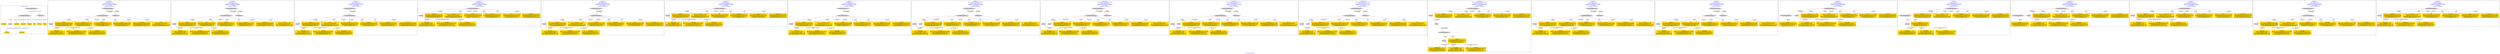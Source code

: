 digraph n0 {
fontcolor="blue"
remincross="true"
label="s12-s-19-artworks.json"
subgraph cluster_0 {
label="1-correct model"
n2[style="filled",color="white",fillcolor="lightgray",label="CulturalHeritageObject1"];
n3[shape="plaintext",style="filled",fillcolor="gold",label="date_made"];
n4[style="filled",color="white",fillcolor="lightgray",label="Person1"];
n5[shape="plaintext",style="filled",fillcolor="gold",label="description"];
n6[shape="plaintext",style="filled",fillcolor="gold",label="dimensions"];
n7[shape="plaintext",style="filled",fillcolor="gold",label="technique"];
n8[shape="plaintext",style="filled",fillcolor="gold",label="title"];
n9[shape="plaintext",style="filled",fillcolor="gold",label="access_id"];
n10[shape="plaintext",style="filled",fillcolor="gold",label="nationality"];
n11[shape="plaintext",style="filled",fillcolor="gold",label="artist_name"];
n12[style="filled",color="white",fillcolor="lightgray",label="EuropeanaAggregation1"];
n13[style="filled",color="white",fillcolor="lightgray",label="WebResource1"];
n14[shape="plaintext",style="filled",fillcolor="gold",label="img_url"];
}
subgraph cluster_1 {
label="candidate 0\nlink coherence:1.0\nnode coherence:1.0\nconfidence:0.4681021472236342\nmapping score:0.6004784935189892\ncost:11.99954\n-precision:0.75-recall:0.75"
n16[style="filled",color="white",fillcolor="lightgray",label="CulturalHeritageObject1"];
n17[style="filled",color="white",fillcolor="lightgray",label="Person1"];
n18[style="filled",color="white",fillcolor="lightgray",label="EuropeanaAggregation1"];
n19[style="filled",color="white",fillcolor="lightgray",label="WebResource1"];
n20[shape="plaintext",style="filled",fillcolor="gold",label="technique\n[CulturalHeritageObject,medium,0.683]\n[CulturalHeritageObject,description,0.149]\n[Person,biographicalInformation,0.097]\n[CulturalHeritageObject,title,0.071]"];
n21[shape="plaintext",style="filled",fillcolor="gold",label="access_id\n[CulturalHeritageObject,extent,0.614]\n[CulturalHeritageObject,description,0.172]\n[CulturalHeritageObject,title,0.11]\n[WebResource,classLink,0.103]"];
n22[shape="plaintext",style="filled",fillcolor="gold",label="date_made\n[Person,dateOfDeath,0.386]\n[Person,dateOfBirth,0.366]\n[CulturalHeritageObject,created,0.129]\n[Person,biographicalInformation,0.118]"];
n23[shape="plaintext",style="filled",fillcolor="gold",label="dimensions\n[CulturalHeritageObject,extent,0.63]\n[CulturalHeritageObject,description,0.152]\n[CulturalHeritageObject,title,0.112]\n[Person,dateOfDeath,0.106]"];
n24[shape="plaintext",style="filled",fillcolor="gold",label="img_url\n[WebResource,classLink,0.698]\n[Document,classLink,0.167]\n[CulturalHeritageObject,provenance,0.074]\n[Person,biographicalInformation,0.06]"];
n25[shape="plaintext",style="filled",fillcolor="gold",label="title\n[CulturalHeritageObject,description,0.326]\n[Person,biographicalInformation,0.302]\n[CulturalHeritageObject,title,0.279]\n[Document,classLink,0.092]"];
n26[shape="plaintext",style="filled",fillcolor="gold",label="nationality\n[Person,countryAssociatedWithThePerson,0.861]\n[Person,biographicalInformation,0.079]\n[CulturalHeritageObject,title,0.032]\n[CulturalHeritageObject,description,0.028]"];
n27[shape="plaintext",style="filled",fillcolor="gold",label="artist_name\n[Person,nameOfThePerson,0.458]\n[Person,biographicalInformation,0.391]\n[CulturalHeritageObject,description,0.078]\n[CulturalHeritageObject,title,0.072]"];
n28[shape="plaintext",style="filled",fillcolor="gold",label="description\n[Person,biographicalInformation,0.454]\n[CulturalHeritageObject,description,0.368]\n[CulturalHeritageObject,title,0.135]\n[CulturalHeritageObject,provenance,0.044]"];
}
subgraph cluster_2 {
label="candidate 1\nlink coherence:1.0\nnode coherence:1.0\nconfidence:0.4664912789536317\nmapping score:0.5999415374289884\ncost:11.99954\n-precision:0.67-recall:0.67"
n30[style="filled",color="white",fillcolor="lightgray",label="CulturalHeritageObject1"];
n31[style="filled",color="white",fillcolor="lightgray",label="Person1"];
n32[style="filled",color="white",fillcolor="lightgray",label="EuropeanaAggregation1"];
n33[style="filled",color="white",fillcolor="lightgray",label="WebResource1"];
n34[shape="plaintext",style="filled",fillcolor="gold",label="technique\n[CulturalHeritageObject,medium,0.683]\n[CulturalHeritageObject,description,0.149]\n[Person,biographicalInformation,0.097]\n[CulturalHeritageObject,title,0.071]"];
n35[shape="plaintext",style="filled",fillcolor="gold",label="title\n[CulturalHeritageObject,description,0.326]\n[Person,biographicalInformation,0.302]\n[CulturalHeritageObject,title,0.279]\n[Document,classLink,0.092]"];
n36[shape="plaintext",style="filled",fillcolor="gold",label="date_made\n[Person,dateOfDeath,0.386]\n[Person,dateOfBirth,0.366]\n[CulturalHeritageObject,created,0.129]\n[Person,biographicalInformation,0.118]"];
n37[shape="plaintext",style="filled",fillcolor="gold",label="dimensions\n[CulturalHeritageObject,extent,0.63]\n[CulturalHeritageObject,description,0.152]\n[CulturalHeritageObject,title,0.112]\n[Person,dateOfDeath,0.106]"];
n38[shape="plaintext",style="filled",fillcolor="gold",label="img_url\n[WebResource,classLink,0.698]\n[Document,classLink,0.167]\n[CulturalHeritageObject,provenance,0.074]\n[Person,biographicalInformation,0.06]"];
n39[shape="plaintext",style="filled",fillcolor="gold",label="access_id\n[CulturalHeritageObject,extent,0.614]\n[CulturalHeritageObject,description,0.172]\n[CulturalHeritageObject,title,0.11]\n[WebResource,classLink,0.103]"];
n40[shape="plaintext",style="filled",fillcolor="gold",label="nationality\n[Person,countryAssociatedWithThePerson,0.861]\n[Person,biographicalInformation,0.079]\n[CulturalHeritageObject,title,0.032]\n[CulturalHeritageObject,description,0.028]"];
n41[shape="plaintext",style="filled",fillcolor="gold",label="artist_name\n[Person,nameOfThePerson,0.458]\n[Person,biographicalInformation,0.391]\n[CulturalHeritageObject,description,0.078]\n[CulturalHeritageObject,title,0.072]"];
n42[shape="plaintext",style="filled",fillcolor="gold",label="description\n[Person,biographicalInformation,0.454]\n[CulturalHeritageObject,description,0.368]\n[CulturalHeritageObject,title,0.135]\n[CulturalHeritageObject,provenance,0.044]"];
}
subgraph cluster_3 {
label="candidate 10\nlink coherence:1.0\nnode coherence:1.0\nconfidence:0.397108405775289\nmapping score:0.5953324315547259\ncost:10.99968\n-precision:0.55-recall:0.5"
n44[style="filled",color="white",fillcolor="lightgray",label="CulturalHeritageObject1"];
n45[style="filled",color="white",fillcolor="lightgray",label="Person1"];
n46[style="filled",color="white",fillcolor="lightgray",label="EuropeanaAggregation1"];
n47[shape="plaintext",style="filled",fillcolor="gold",label="technique\n[CulturalHeritageObject,medium,0.683]\n[CulturalHeritageObject,description,0.149]\n[Person,biographicalInformation,0.097]\n[CulturalHeritageObject,title,0.071]"];
n48[shape="plaintext",style="filled",fillcolor="gold",label="img_url\n[WebResource,classLink,0.698]\n[Document,classLink,0.167]\n[CulturalHeritageObject,provenance,0.074]\n[Person,biographicalInformation,0.06]"];
n49[shape="plaintext",style="filled",fillcolor="gold",label="title\n[CulturalHeritageObject,description,0.326]\n[Person,biographicalInformation,0.302]\n[CulturalHeritageObject,title,0.279]\n[Document,classLink,0.092]"];
n50[shape="plaintext",style="filled",fillcolor="gold",label="date_made\n[Person,dateOfDeath,0.386]\n[Person,dateOfBirth,0.366]\n[CulturalHeritageObject,created,0.129]\n[Person,biographicalInformation,0.118]"];
n51[shape="plaintext",style="filled",fillcolor="gold",label="dimensions\n[CulturalHeritageObject,extent,0.63]\n[CulturalHeritageObject,description,0.152]\n[CulturalHeritageObject,title,0.112]\n[Person,dateOfDeath,0.106]"];
n52[shape="plaintext",style="filled",fillcolor="gold",label="access_id\n[CulturalHeritageObject,extent,0.614]\n[CulturalHeritageObject,description,0.172]\n[CulturalHeritageObject,title,0.11]\n[WebResource,classLink,0.103]"];
n53[shape="plaintext",style="filled",fillcolor="gold",label="nationality\n[Person,countryAssociatedWithThePerson,0.861]\n[Person,biographicalInformation,0.079]\n[CulturalHeritageObject,title,0.032]\n[CulturalHeritageObject,description,0.028]"];
n54[shape="plaintext",style="filled",fillcolor="gold",label="artist_name\n[Person,nameOfThePerson,0.458]\n[Person,biographicalInformation,0.391]\n[CulturalHeritageObject,description,0.078]\n[CulturalHeritageObject,title,0.072]"];
n55[shape="plaintext",style="filled",fillcolor="gold",label="description\n[Person,biographicalInformation,0.454]\n[CulturalHeritageObject,description,0.368]\n[CulturalHeritageObject,title,0.135]\n[CulturalHeritageObject,provenance,0.044]"];
}
subgraph cluster_4 {
label="candidate 11\nlink coherence:1.0\nnode coherence:1.0\nconfidence:0.3965043259947629\nmapping score:0.5951310716278839\ncost:9.99982\n-precision:0.6-recall:0.5"
n57[style="filled",color="white",fillcolor="lightgray",label="CulturalHeritageObject1"];
n58[style="filled",color="white",fillcolor="lightgray",label="Person1"];
n59[shape="plaintext",style="filled",fillcolor="gold",label="technique\n[CulturalHeritageObject,medium,0.683]\n[CulturalHeritageObject,description,0.149]\n[Person,biographicalInformation,0.097]\n[CulturalHeritageObject,title,0.071]"];
n60[shape="plaintext",style="filled",fillcolor="gold",label="img_url\n[WebResource,classLink,0.698]\n[Document,classLink,0.167]\n[CulturalHeritageObject,provenance,0.074]\n[Person,biographicalInformation,0.06]"];
n61[shape="plaintext",style="filled",fillcolor="gold",label="date_made\n[Person,dateOfDeath,0.386]\n[Person,dateOfBirth,0.366]\n[CulturalHeritageObject,created,0.129]\n[Person,biographicalInformation,0.118]"];
n62[shape="plaintext",style="filled",fillcolor="gold",label="access_id\n[CulturalHeritageObject,extent,0.614]\n[CulturalHeritageObject,description,0.172]\n[CulturalHeritageObject,title,0.11]\n[WebResource,classLink,0.103]"];
n63[shape="plaintext",style="filled",fillcolor="gold",label="dimensions\n[CulturalHeritageObject,extent,0.63]\n[CulturalHeritageObject,description,0.152]\n[CulturalHeritageObject,title,0.112]\n[Person,dateOfDeath,0.106]"];
n64[shape="plaintext",style="filled",fillcolor="gold",label="title\n[CulturalHeritageObject,description,0.326]\n[Person,biographicalInformation,0.302]\n[CulturalHeritageObject,title,0.279]\n[Document,classLink,0.092]"];
n65[shape="plaintext",style="filled",fillcolor="gold",label="nationality\n[Person,countryAssociatedWithThePerson,0.861]\n[Person,biographicalInformation,0.079]\n[CulturalHeritageObject,title,0.032]\n[CulturalHeritageObject,description,0.028]"];
n66[shape="plaintext",style="filled",fillcolor="gold",label="artist_name\n[Person,nameOfThePerson,0.458]\n[Person,biographicalInformation,0.391]\n[CulturalHeritageObject,description,0.078]\n[CulturalHeritageObject,title,0.072]"];
n67[shape="plaintext",style="filled",fillcolor="gold",label="description\n[Person,biographicalInformation,0.454]\n[CulturalHeritageObject,description,0.368]\n[CulturalHeritageObject,title,0.135]\n[CulturalHeritageObject,provenance,0.044]"];
}
subgraph cluster_5 {
label="candidate 12\nlink coherence:1.0\nnode coherence:1.0\nconfidence:0.3965043259947629\nmapping score:0.5951310716278839\ncost:10.99968\n-precision:0.64-recall:0.58"
n69[style="filled",color="white",fillcolor="lightgray",label="CulturalHeritageObject1"];
n70[style="filled",color="white",fillcolor="lightgray",label="Person1"];
n71[style="filled",color="white",fillcolor="lightgray",label="EuropeanaAggregation1"];
n72[shape="plaintext",style="filled",fillcolor="gold",label="technique\n[CulturalHeritageObject,medium,0.683]\n[CulturalHeritageObject,description,0.149]\n[Person,biographicalInformation,0.097]\n[CulturalHeritageObject,title,0.071]"];
n73[shape="plaintext",style="filled",fillcolor="gold",label="img_url\n[WebResource,classLink,0.698]\n[Document,classLink,0.167]\n[CulturalHeritageObject,provenance,0.074]\n[Person,biographicalInformation,0.06]"];
n74[shape="plaintext",style="filled",fillcolor="gold",label="date_made\n[Person,dateOfDeath,0.386]\n[Person,dateOfBirth,0.366]\n[CulturalHeritageObject,created,0.129]\n[Person,biographicalInformation,0.118]"];
n75[shape="plaintext",style="filled",fillcolor="gold",label="access_id\n[CulturalHeritageObject,extent,0.614]\n[CulturalHeritageObject,description,0.172]\n[CulturalHeritageObject,title,0.11]\n[WebResource,classLink,0.103]"];
n76[shape="plaintext",style="filled",fillcolor="gold",label="dimensions\n[CulturalHeritageObject,extent,0.63]\n[CulturalHeritageObject,description,0.152]\n[CulturalHeritageObject,title,0.112]\n[Person,dateOfDeath,0.106]"];
n77[shape="plaintext",style="filled",fillcolor="gold",label="title\n[CulturalHeritageObject,description,0.326]\n[Person,biographicalInformation,0.302]\n[CulturalHeritageObject,title,0.279]\n[Document,classLink,0.092]"];
n78[shape="plaintext",style="filled",fillcolor="gold",label="nationality\n[Person,countryAssociatedWithThePerson,0.861]\n[Person,biographicalInformation,0.079]\n[CulturalHeritageObject,title,0.032]\n[CulturalHeritageObject,description,0.028]"];
n79[shape="plaintext",style="filled",fillcolor="gold",label="artist_name\n[Person,nameOfThePerson,0.458]\n[Person,biographicalInformation,0.391]\n[CulturalHeritageObject,description,0.078]\n[CulturalHeritageObject,title,0.072]"];
n80[shape="plaintext",style="filled",fillcolor="gold",label="description\n[Person,biographicalInformation,0.454]\n[CulturalHeritageObject,description,0.368]\n[CulturalHeritageObject,title,0.135]\n[CulturalHeritageObject,provenance,0.044]"];
}
subgraph cluster_6 {
label="candidate 13\nlink coherence:1.0\nnode coherence:1.0\nconfidence:0.39489345772476037\nmapping score:0.5945941155378831\ncost:9.99982\n-precision:0.5-recall:0.42"
n82[style="filled",color="white",fillcolor="lightgray",label="CulturalHeritageObject1"];
n83[style="filled",color="white",fillcolor="lightgray",label="Person1"];
n84[shape="plaintext",style="filled",fillcolor="gold",label="technique\n[CulturalHeritageObject,medium,0.683]\n[CulturalHeritageObject,description,0.149]\n[Person,biographicalInformation,0.097]\n[CulturalHeritageObject,title,0.071]"];
n85[shape="plaintext",style="filled",fillcolor="gold",label="img_url\n[WebResource,classLink,0.698]\n[Document,classLink,0.167]\n[CulturalHeritageObject,provenance,0.074]\n[Person,biographicalInformation,0.06]"];
n86[shape="plaintext",style="filled",fillcolor="gold",label="title\n[CulturalHeritageObject,description,0.326]\n[Person,biographicalInformation,0.302]\n[CulturalHeritageObject,title,0.279]\n[Document,classLink,0.092]"];
n87[shape="plaintext",style="filled",fillcolor="gold",label="date_made\n[Person,dateOfDeath,0.386]\n[Person,dateOfBirth,0.366]\n[CulturalHeritageObject,created,0.129]\n[Person,biographicalInformation,0.118]"];
n88[shape="plaintext",style="filled",fillcolor="gold",label="dimensions\n[CulturalHeritageObject,extent,0.63]\n[CulturalHeritageObject,description,0.152]\n[CulturalHeritageObject,title,0.112]\n[Person,dateOfDeath,0.106]"];
n89[shape="plaintext",style="filled",fillcolor="gold",label="access_id\n[CulturalHeritageObject,extent,0.614]\n[CulturalHeritageObject,description,0.172]\n[CulturalHeritageObject,title,0.11]\n[WebResource,classLink,0.103]"];
n90[shape="plaintext",style="filled",fillcolor="gold",label="nationality\n[Person,countryAssociatedWithThePerson,0.861]\n[Person,biographicalInformation,0.079]\n[CulturalHeritageObject,title,0.032]\n[CulturalHeritageObject,description,0.028]"];
n91[shape="plaintext",style="filled",fillcolor="gold",label="artist_name\n[Person,nameOfThePerson,0.458]\n[Person,biographicalInformation,0.391]\n[CulturalHeritageObject,description,0.078]\n[CulturalHeritageObject,title,0.072]"];
n92[shape="plaintext",style="filled",fillcolor="gold",label="description\n[Person,biographicalInformation,0.454]\n[CulturalHeritageObject,description,0.368]\n[CulturalHeritageObject,title,0.135]\n[CulturalHeritageObject,provenance,0.044]"];
}
subgraph cluster_7 {
label="candidate 14\nlink coherence:1.0\nnode coherence:1.0\nconfidence:0.39489345772476037\nmapping score:0.5945941155378831\ncost:10.99968\n-precision:0.55-recall:0.5"
n94[style="filled",color="white",fillcolor="lightgray",label="CulturalHeritageObject1"];
n95[style="filled",color="white",fillcolor="lightgray",label="Person1"];
n96[style="filled",color="white",fillcolor="lightgray",label="EuropeanaAggregation1"];
n97[shape="plaintext",style="filled",fillcolor="gold",label="technique\n[CulturalHeritageObject,medium,0.683]\n[CulturalHeritageObject,description,0.149]\n[Person,biographicalInformation,0.097]\n[CulturalHeritageObject,title,0.071]"];
n98[shape="plaintext",style="filled",fillcolor="gold",label="img_url\n[WebResource,classLink,0.698]\n[Document,classLink,0.167]\n[CulturalHeritageObject,provenance,0.074]\n[Person,biographicalInformation,0.06]"];
n99[shape="plaintext",style="filled",fillcolor="gold",label="title\n[CulturalHeritageObject,description,0.326]\n[Person,biographicalInformation,0.302]\n[CulturalHeritageObject,title,0.279]\n[Document,classLink,0.092]"];
n100[shape="plaintext",style="filled",fillcolor="gold",label="date_made\n[Person,dateOfDeath,0.386]\n[Person,dateOfBirth,0.366]\n[CulturalHeritageObject,created,0.129]\n[Person,biographicalInformation,0.118]"];
n101[shape="plaintext",style="filled",fillcolor="gold",label="dimensions\n[CulturalHeritageObject,extent,0.63]\n[CulturalHeritageObject,description,0.152]\n[CulturalHeritageObject,title,0.112]\n[Person,dateOfDeath,0.106]"];
n102[shape="plaintext",style="filled",fillcolor="gold",label="access_id\n[CulturalHeritageObject,extent,0.614]\n[CulturalHeritageObject,description,0.172]\n[CulturalHeritageObject,title,0.11]\n[WebResource,classLink,0.103]"];
n103[shape="plaintext",style="filled",fillcolor="gold",label="nationality\n[Person,countryAssociatedWithThePerson,0.861]\n[Person,biographicalInformation,0.079]\n[CulturalHeritageObject,title,0.032]\n[CulturalHeritageObject,description,0.028]"];
n104[shape="plaintext",style="filled",fillcolor="gold",label="artist_name\n[Person,nameOfThePerson,0.458]\n[Person,biographicalInformation,0.391]\n[CulturalHeritageObject,description,0.078]\n[CulturalHeritageObject,title,0.072]"];
n105[shape="plaintext",style="filled",fillcolor="gold",label="description\n[Person,biographicalInformation,0.454]\n[CulturalHeritageObject,description,0.368]\n[CulturalHeritageObject,title,0.135]\n[CulturalHeritageObject,provenance,0.044]"];
}
subgraph cluster_8 {
label="candidate 15\nlink coherence:0.9230769230769231\nnode coherence:1.0\nconfidence:0.4681021472236342\nmapping score:0.6004784935189892\ncost:12.99954\n-precision:0.69-recall:0.75"
n107[style="filled",color="white",fillcolor="lightgray",label="CulturalHeritageObject1"];
n108[style="filled",color="white",fillcolor="lightgray",label="Person1"];
n109[style="filled",color="white",fillcolor="lightgray",label="Place1"];
n110[style="filled",color="white",fillcolor="lightgray",label="EuropeanaAggregation1"];
n111[style="filled",color="white",fillcolor="lightgray",label="WebResource1"];
n112[shape="plaintext",style="filled",fillcolor="gold",label="technique\n[CulturalHeritageObject,medium,0.683]\n[CulturalHeritageObject,description,0.149]\n[Person,biographicalInformation,0.097]\n[CulturalHeritageObject,title,0.071]"];
n113[shape="plaintext",style="filled",fillcolor="gold",label="access_id\n[CulturalHeritageObject,extent,0.614]\n[CulturalHeritageObject,description,0.172]\n[CulturalHeritageObject,title,0.11]\n[WebResource,classLink,0.103]"];
n114[shape="plaintext",style="filled",fillcolor="gold",label="date_made\n[Person,dateOfDeath,0.386]\n[Person,dateOfBirth,0.366]\n[CulturalHeritageObject,created,0.129]\n[Person,biographicalInformation,0.118]"];
n115[shape="plaintext",style="filled",fillcolor="gold",label="dimensions\n[CulturalHeritageObject,extent,0.63]\n[CulturalHeritageObject,description,0.152]\n[CulturalHeritageObject,title,0.112]\n[Person,dateOfDeath,0.106]"];
n116[shape="plaintext",style="filled",fillcolor="gold",label="img_url\n[WebResource,classLink,0.698]\n[Document,classLink,0.167]\n[CulturalHeritageObject,provenance,0.074]\n[Person,biographicalInformation,0.06]"];
n117[shape="plaintext",style="filled",fillcolor="gold",label="title\n[CulturalHeritageObject,description,0.326]\n[Person,biographicalInformation,0.302]\n[CulturalHeritageObject,title,0.279]\n[Document,classLink,0.092]"];
n118[shape="plaintext",style="filled",fillcolor="gold",label="nationality\n[Person,countryAssociatedWithThePerson,0.861]\n[Person,biographicalInformation,0.079]\n[CulturalHeritageObject,title,0.032]\n[CulturalHeritageObject,description,0.028]"];
n119[shape="plaintext",style="filled",fillcolor="gold",label="artist_name\n[Person,nameOfThePerson,0.458]\n[Person,biographicalInformation,0.391]\n[CulturalHeritageObject,description,0.078]\n[CulturalHeritageObject,title,0.072]"];
n120[shape="plaintext",style="filled",fillcolor="gold",label="description\n[Person,biographicalInformation,0.454]\n[CulturalHeritageObject,description,0.368]\n[CulturalHeritageObject,title,0.135]\n[CulturalHeritageObject,provenance,0.044]"];
}
subgraph cluster_9 {
label="candidate 16\nlink coherence:0.9230769230769231\nnode coherence:1.0\nconfidence:0.4664912789536317\nmapping score:0.5999415374289884\ncost:12.99954\n-precision:0.62-recall:0.67"
n122[style="filled",color="white",fillcolor="lightgray",label="CulturalHeritageObject1"];
n123[style="filled",color="white",fillcolor="lightgray",label="Person1"];
n124[style="filled",color="white",fillcolor="lightgray",label="Place1"];
n125[style="filled",color="white",fillcolor="lightgray",label="EuropeanaAggregation1"];
n126[style="filled",color="white",fillcolor="lightgray",label="WebResource1"];
n127[shape="plaintext",style="filled",fillcolor="gold",label="technique\n[CulturalHeritageObject,medium,0.683]\n[CulturalHeritageObject,description,0.149]\n[Person,biographicalInformation,0.097]\n[CulturalHeritageObject,title,0.071]"];
n128[shape="plaintext",style="filled",fillcolor="gold",label="title\n[CulturalHeritageObject,description,0.326]\n[Person,biographicalInformation,0.302]\n[CulturalHeritageObject,title,0.279]\n[Document,classLink,0.092]"];
n129[shape="plaintext",style="filled",fillcolor="gold",label="date_made\n[Person,dateOfDeath,0.386]\n[Person,dateOfBirth,0.366]\n[CulturalHeritageObject,created,0.129]\n[Person,biographicalInformation,0.118]"];
n130[shape="plaintext",style="filled",fillcolor="gold",label="dimensions\n[CulturalHeritageObject,extent,0.63]\n[CulturalHeritageObject,description,0.152]\n[CulturalHeritageObject,title,0.112]\n[Person,dateOfDeath,0.106]"];
n131[shape="plaintext",style="filled",fillcolor="gold",label="img_url\n[WebResource,classLink,0.698]\n[Document,classLink,0.167]\n[CulturalHeritageObject,provenance,0.074]\n[Person,biographicalInformation,0.06]"];
n132[shape="plaintext",style="filled",fillcolor="gold",label="access_id\n[CulturalHeritageObject,extent,0.614]\n[CulturalHeritageObject,description,0.172]\n[CulturalHeritageObject,title,0.11]\n[WebResource,classLink,0.103]"];
n133[shape="plaintext",style="filled",fillcolor="gold",label="nationality\n[Person,countryAssociatedWithThePerson,0.861]\n[Person,biographicalInformation,0.079]\n[CulturalHeritageObject,title,0.032]\n[CulturalHeritageObject,description,0.028]"];
n134[shape="plaintext",style="filled",fillcolor="gold",label="artist_name\n[Person,nameOfThePerson,0.458]\n[Person,biographicalInformation,0.391]\n[CulturalHeritageObject,description,0.078]\n[CulturalHeritageObject,title,0.072]"];
n135[shape="plaintext",style="filled",fillcolor="gold",label="description\n[Person,biographicalInformation,0.454]\n[CulturalHeritageObject,description,0.368]\n[CulturalHeritageObject,title,0.135]\n[CulturalHeritageObject,provenance,0.044]"];
}
subgraph cluster_10 {
label="candidate 17\nlink coherence:0.9230769230769231\nnode coherence:1.0\nconfidence:0.46588719917310556\nmapping score:0.5997401775021463\ncost:12.99954\n-precision:0.69-recall:0.75"
n137[style="filled",color="white",fillcolor="lightgray",label="CulturalHeritageObject1"];
n138[style="filled",color="white",fillcolor="lightgray",label="Person1"];
n139[style="filled",color="white",fillcolor="lightgray",label="Place1"];
n140[style="filled",color="white",fillcolor="lightgray",label="EuropeanaAggregation1"];
n141[style="filled",color="white",fillcolor="lightgray",label="WebResource1"];
n142[shape="plaintext",style="filled",fillcolor="gold",label="technique\n[CulturalHeritageObject,medium,0.683]\n[CulturalHeritageObject,description,0.149]\n[Person,biographicalInformation,0.097]\n[CulturalHeritageObject,title,0.071]"];
n143[shape="plaintext",style="filled",fillcolor="gold",label="date_made\n[Person,dateOfDeath,0.386]\n[Person,dateOfBirth,0.366]\n[CulturalHeritageObject,created,0.129]\n[Person,biographicalInformation,0.118]"];
n144[shape="plaintext",style="filled",fillcolor="gold",label="access_id\n[CulturalHeritageObject,extent,0.614]\n[CulturalHeritageObject,description,0.172]\n[CulturalHeritageObject,title,0.11]\n[WebResource,classLink,0.103]"];
n145[shape="plaintext",style="filled",fillcolor="gold",label="dimensions\n[CulturalHeritageObject,extent,0.63]\n[CulturalHeritageObject,description,0.152]\n[CulturalHeritageObject,title,0.112]\n[Person,dateOfDeath,0.106]"];
n146[shape="plaintext",style="filled",fillcolor="gold",label="img_url\n[WebResource,classLink,0.698]\n[Document,classLink,0.167]\n[CulturalHeritageObject,provenance,0.074]\n[Person,biographicalInformation,0.06]"];
n147[shape="plaintext",style="filled",fillcolor="gold",label="title\n[CulturalHeritageObject,description,0.326]\n[Person,biographicalInformation,0.302]\n[CulturalHeritageObject,title,0.279]\n[Document,classLink,0.092]"];
n148[shape="plaintext",style="filled",fillcolor="gold",label="nationality\n[Person,countryAssociatedWithThePerson,0.861]\n[Person,biographicalInformation,0.079]\n[CulturalHeritageObject,title,0.032]\n[CulturalHeritageObject,description,0.028]"];
n149[shape="plaintext",style="filled",fillcolor="gold",label="artist_name\n[Person,nameOfThePerson,0.458]\n[Person,biographicalInformation,0.391]\n[CulturalHeritageObject,description,0.078]\n[CulturalHeritageObject,title,0.072]"];
n150[shape="plaintext",style="filled",fillcolor="gold",label="description\n[Person,biographicalInformation,0.454]\n[CulturalHeritageObject,description,0.368]\n[CulturalHeritageObject,title,0.135]\n[CulturalHeritageObject,provenance,0.044]"];
}
subgraph cluster_11 {
label="candidate 18\nlink coherence:0.9230769230769231\nnode coherence:1.0\nconfidence:0.46427633090310305\nmapping score:0.5992032214121454\ncost:12.99954\n-precision:0.62-recall:0.67"
n152[style="filled",color="white",fillcolor="lightgray",label="CulturalHeritageObject1"];
n153[style="filled",color="white",fillcolor="lightgray",label="Person1"];
n154[style="filled",color="white",fillcolor="lightgray",label="Place1"];
n155[style="filled",color="white",fillcolor="lightgray",label="EuropeanaAggregation1"];
n156[style="filled",color="white",fillcolor="lightgray",label="WebResource1"];
n157[shape="plaintext",style="filled",fillcolor="gold",label="technique\n[CulturalHeritageObject,medium,0.683]\n[CulturalHeritageObject,description,0.149]\n[Person,biographicalInformation,0.097]\n[CulturalHeritageObject,title,0.071]"];
n158[shape="plaintext",style="filled",fillcolor="gold",label="title\n[CulturalHeritageObject,description,0.326]\n[Person,biographicalInformation,0.302]\n[CulturalHeritageObject,title,0.279]\n[Document,classLink,0.092]"];
n159[shape="plaintext",style="filled",fillcolor="gold",label="date_made\n[Person,dateOfDeath,0.386]\n[Person,dateOfBirth,0.366]\n[CulturalHeritageObject,created,0.129]\n[Person,biographicalInformation,0.118]"];
n160[shape="plaintext",style="filled",fillcolor="gold",label="dimensions\n[CulturalHeritageObject,extent,0.63]\n[CulturalHeritageObject,description,0.152]\n[CulturalHeritageObject,title,0.112]\n[Person,dateOfDeath,0.106]"];
n161[shape="plaintext",style="filled",fillcolor="gold",label="img_url\n[WebResource,classLink,0.698]\n[Document,classLink,0.167]\n[CulturalHeritageObject,provenance,0.074]\n[Person,biographicalInformation,0.06]"];
n162[shape="plaintext",style="filled",fillcolor="gold",label="access_id\n[CulturalHeritageObject,extent,0.614]\n[CulturalHeritageObject,description,0.172]\n[CulturalHeritageObject,title,0.11]\n[WebResource,classLink,0.103]"];
n163[shape="plaintext",style="filled",fillcolor="gold",label="nationality\n[Person,countryAssociatedWithThePerson,0.861]\n[Person,biographicalInformation,0.079]\n[CulturalHeritageObject,title,0.032]\n[CulturalHeritageObject,description,0.028]"];
n164[shape="plaintext",style="filled",fillcolor="gold",label="artist_name\n[Person,nameOfThePerson,0.458]\n[Person,biographicalInformation,0.391]\n[CulturalHeritageObject,description,0.078]\n[CulturalHeritageObject,title,0.072]"];
n165[shape="plaintext",style="filled",fillcolor="gold",label="description\n[Person,biographicalInformation,0.454]\n[CulturalHeritageObject,description,0.368]\n[CulturalHeritageObject,title,0.135]\n[CulturalHeritageObject,provenance,0.044]"];
}
subgraph cluster_12 {
label="candidate 19\nlink coherence:0.9230769230769231\nnode coherence:1.0\nconfidence:0.44780326438411866\nmapping score:0.5937121992391506\ncost:112.009822\n-precision:0.38-recall:0.42"
n167[style="filled",color="white",fillcolor="lightgray",label="CulturalHeritageObject1"];
n168[style="filled",color="white",fillcolor="lightgray",label="Person1"];
n169[style="filled",color="white",fillcolor="lightgray",label="CulturalHeritageObject2"];
n170[style="filled",color="white",fillcolor="lightgray",label="Person2"];
n171[style="filled",color="white",fillcolor="lightgray",label="Place2"];
n172[shape="plaintext",style="filled",fillcolor="gold",label="technique\n[CulturalHeritageObject,medium,0.683]\n[CulturalHeritageObject,description,0.149]\n[Person,biographicalInformation,0.097]\n[CulturalHeritageObject,title,0.071]"];
n173[shape="plaintext",style="filled",fillcolor="gold",label="img_url\n[WebResource,classLink,0.698]\n[Document,classLink,0.167]\n[CulturalHeritageObject,provenance,0.074]\n[Person,biographicalInformation,0.06]"];
n174[shape="plaintext",style="filled",fillcolor="gold",label="artist_name\n[Person,nameOfThePerson,0.458]\n[Person,biographicalInformation,0.391]\n[CulturalHeritageObject,description,0.078]\n[CulturalHeritageObject,title,0.072]"];
n175[shape="plaintext",style="filled",fillcolor="gold",label="dimensions\n[CulturalHeritageObject,extent,0.63]\n[CulturalHeritageObject,description,0.152]\n[CulturalHeritageObject,title,0.112]\n[Person,dateOfDeath,0.106]"];
n176[shape="plaintext",style="filled",fillcolor="gold",label="access_id\n[CulturalHeritageObject,extent,0.614]\n[CulturalHeritageObject,description,0.172]\n[CulturalHeritageObject,title,0.11]\n[WebResource,classLink,0.103]"];
n177[shape="plaintext",style="filled",fillcolor="gold",label="title\n[CulturalHeritageObject,description,0.326]\n[Person,biographicalInformation,0.302]\n[CulturalHeritageObject,title,0.279]\n[Document,classLink,0.092]"];
n178[shape="plaintext",style="filled",fillcolor="gold",label="date_made\n[Person,dateOfDeath,0.386]\n[Person,dateOfBirth,0.366]\n[CulturalHeritageObject,created,0.129]\n[Person,biographicalInformation,0.118]"];
n179[shape="plaintext",style="filled",fillcolor="gold",label="nationality\n[Person,countryAssociatedWithThePerson,0.861]\n[Person,biographicalInformation,0.079]\n[CulturalHeritageObject,title,0.032]\n[CulturalHeritageObject,description,0.028]"];
n180[shape="plaintext",style="filled",fillcolor="gold",label="description\n[Person,biographicalInformation,0.454]\n[CulturalHeritageObject,description,0.368]\n[CulturalHeritageObject,title,0.135]\n[CulturalHeritageObject,provenance,0.044]"];
}
subgraph cluster_13 {
label="candidate 2\nlink coherence:1.0\nnode coherence:1.0\nconfidence:0.46588719917310556\nmapping score:0.5997401775021463\ncost:11.99954\n-precision:0.75-recall:0.75"
n182[style="filled",color="white",fillcolor="lightgray",label="CulturalHeritageObject1"];
n183[style="filled",color="white",fillcolor="lightgray",label="Person1"];
n184[style="filled",color="white",fillcolor="lightgray",label="EuropeanaAggregation1"];
n185[style="filled",color="white",fillcolor="lightgray",label="WebResource1"];
n186[shape="plaintext",style="filled",fillcolor="gold",label="technique\n[CulturalHeritageObject,medium,0.683]\n[CulturalHeritageObject,description,0.149]\n[Person,biographicalInformation,0.097]\n[CulturalHeritageObject,title,0.071]"];
n187[shape="plaintext",style="filled",fillcolor="gold",label="date_made\n[Person,dateOfDeath,0.386]\n[Person,dateOfBirth,0.366]\n[CulturalHeritageObject,created,0.129]\n[Person,biographicalInformation,0.118]"];
n188[shape="plaintext",style="filled",fillcolor="gold",label="access_id\n[CulturalHeritageObject,extent,0.614]\n[CulturalHeritageObject,description,0.172]\n[CulturalHeritageObject,title,0.11]\n[WebResource,classLink,0.103]"];
n189[shape="plaintext",style="filled",fillcolor="gold",label="dimensions\n[CulturalHeritageObject,extent,0.63]\n[CulturalHeritageObject,description,0.152]\n[CulturalHeritageObject,title,0.112]\n[Person,dateOfDeath,0.106]"];
n190[shape="plaintext",style="filled",fillcolor="gold",label="img_url\n[WebResource,classLink,0.698]\n[Document,classLink,0.167]\n[CulturalHeritageObject,provenance,0.074]\n[Person,biographicalInformation,0.06]"];
n191[shape="plaintext",style="filled",fillcolor="gold",label="title\n[CulturalHeritageObject,description,0.326]\n[Person,biographicalInformation,0.302]\n[CulturalHeritageObject,title,0.279]\n[Document,classLink,0.092]"];
n192[shape="plaintext",style="filled",fillcolor="gold",label="nationality\n[Person,countryAssociatedWithThePerson,0.861]\n[Person,biographicalInformation,0.079]\n[CulturalHeritageObject,title,0.032]\n[CulturalHeritageObject,description,0.028]"];
n193[shape="plaintext",style="filled",fillcolor="gold",label="artist_name\n[Person,nameOfThePerson,0.458]\n[Person,biographicalInformation,0.391]\n[CulturalHeritageObject,description,0.078]\n[CulturalHeritageObject,title,0.072]"];
n194[shape="plaintext",style="filled",fillcolor="gold",label="description\n[Person,biographicalInformation,0.454]\n[CulturalHeritageObject,description,0.368]\n[CulturalHeritageObject,title,0.135]\n[CulturalHeritageObject,provenance,0.044]"];
}
subgraph cluster_14 {
label="candidate 3\nlink coherence:1.0\nnode coherence:1.0\nconfidence:0.46427633090310305\nmapping score:0.5992032214121454\ncost:11.99954\n-precision:0.67-recall:0.67"
n196[style="filled",color="white",fillcolor="lightgray",label="CulturalHeritageObject1"];
n197[style="filled",color="white",fillcolor="lightgray",label="Person1"];
n198[style="filled",color="white",fillcolor="lightgray",label="EuropeanaAggregation1"];
n199[style="filled",color="white",fillcolor="lightgray",label="WebResource1"];
n200[shape="plaintext",style="filled",fillcolor="gold",label="technique\n[CulturalHeritageObject,medium,0.683]\n[CulturalHeritageObject,description,0.149]\n[Person,biographicalInformation,0.097]\n[CulturalHeritageObject,title,0.071]"];
n201[shape="plaintext",style="filled",fillcolor="gold",label="title\n[CulturalHeritageObject,description,0.326]\n[Person,biographicalInformation,0.302]\n[CulturalHeritageObject,title,0.279]\n[Document,classLink,0.092]"];
n202[shape="plaintext",style="filled",fillcolor="gold",label="date_made\n[Person,dateOfDeath,0.386]\n[Person,dateOfBirth,0.366]\n[CulturalHeritageObject,created,0.129]\n[Person,biographicalInformation,0.118]"];
n203[shape="plaintext",style="filled",fillcolor="gold",label="dimensions\n[CulturalHeritageObject,extent,0.63]\n[CulturalHeritageObject,description,0.152]\n[CulturalHeritageObject,title,0.112]\n[Person,dateOfDeath,0.106]"];
n204[shape="plaintext",style="filled",fillcolor="gold",label="img_url\n[WebResource,classLink,0.698]\n[Document,classLink,0.167]\n[CulturalHeritageObject,provenance,0.074]\n[Person,biographicalInformation,0.06]"];
n205[shape="plaintext",style="filled",fillcolor="gold",label="access_id\n[CulturalHeritageObject,extent,0.614]\n[CulturalHeritageObject,description,0.172]\n[CulturalHeritageObject,title,0.11]\n[WebResource,classLink,0.103]"];
n206[shape="plaintext",style="filled",fillcolor="gold",label="nationality\n[Person,countryAssociatedWithThePerson,0.861]\n[Person,biographicalInformation,0.079]\n[CulturalHeritageObject,title,0.032]\n[CulturalHeritageObject,description,0.028]"];
n207[shape="plaintext",style="filled",fillcolor="gold",label="artist_name\n[Person,nameOfThePerson,0.458]\n[Person,biographicalInformation,0.391]\n[CulturalHeritageObject,description,0.078]\n[CulturalHeritageObject,title,0.072]"];
n208[shape="plaintext",style="filled",fillcolor="gold",label="description\n[Person,biographicalInformation,0.454]\n[CulturalHeritageObject,description,0.368]\n[CulturalHeritageObject,title,0.135]\n[CulturalHeritageObject,provenance,0.044]"];
}
subgraph cluster_15 {
label="candidate 4\nlink coherence:1.0\nnode coherence:1.0\nconfidence:0.44780326438411866\nmapping score:0.5937121992391506\ncost:10.99979\n-precision:0.55-recall:0.5"
n210[style="filled",color="white",fillcolor="lightgray",label="CulturalHeritageObject1"];
n211[style="filled",color="white",fillcolor="lightgray",label="CulturalHeritageObject2"];
n212[style="filled",color="white",fillcolor="lightgray",label="Person1"];
n213[shape="plaintext",style="filled",fillcolor="gold",label="technique\n[CulturalHeritageObject,medium,0.683]\n[CulturalHeritageObject,description,0.149]\n[Person,biographicalInformation,0.097]\n[CulturalHeritageObject,title,0.071]"];
n214[shape="plaintext",style="filled",fillcolor="gold",label="img_url\n[WebResource,classLink,0.698]\n[Document,classLink,0.167]\n[CulturalHeritageObject,provenance,0.074]\n[Person,biographicalInformation,0.06]"];
n215[shape="plaintext",style="filled",fillcolor="gold",label="date_made\n[Person,dateOfDeath,0.386]\n[Person,dateOfBirth,0.366]\n[CulturalHeritageObject,created,0.129]\n[Person,biographicalInformation,0.118]"];
n216[shape="plaintext",style="filled",fillcolor="gold",label="dimensions\n[CulturalHeritageObject,extent,0.63]\n[CulturalHeritageObject,description,0.152]\n[CulturalHeritageObject,title,0.112]\n[Person,dateOfDeath,0.106]"];
n217[shape="plaintext",style="filled",fillcolor="gold",label="access_id\n[CulturalHeritageObject,extent,0.614]\n[CulturalHeritageObject,description,0.172]\n[CulturalHeritageObject,title,0.11]\n[WebResource,classLink,0.103]"];
n218[shape="plaintext",style="filled",fillcolor="gold",label="title\n[CulturalHeritageObject,description,0.326]\n[Person,biographicalInformation,0.302]\n[CulturalHeritageObject,title,0.279]\n[Document,classLink,0.092]"];
n219[shape="plaintext",style="filled",fillcolor="gold",label="nationality\n[Person,countryAssociatedWithThePerson,0.861]\n[Person,biographicalInformation,0.079]\n[CulturalHeritageObject,title,0.032]\n[CulturalHeritageObject,description,0.028]"];
n220[shape="plaintext",style="filled",fillcolor="gold",label="artist_name\n[Person,nameOfThePerson,0.458]\n[Person,biographicalInformation,0.391]\n[CulturalHeritageObject,description,0.078]\n[CulturalHeritageObject,title,0.072]"];
n221[shape="plaintext",style="filled",fillcolor="gold",label="description\n[Person,biographicalInformation,0.454]\n[CulturalHeritageObject,description,0.368]\n[CulturalHeritageObject,title,0.135]\n[CulturalHeritageObject,provenance,0.044]"];
}
subgraph cluster_16 {
label="candidate 5\nlink coherence:1.0\nnode coherence:1.0\nconfidence:0.44780326438411866\nmapping score:0.5937121992391506\ncost:10.99997\n-precision:0.45-recall:0.42"
n223[style="filled",color="white",fillcolor="lightgray",label="CulturalHeritageObject1"];
n224[style="filled",color="white",fillcolor="lightgray",label="CulturalHeritageObject2"];
n225[style="filled",color="white",fillcolor="lightgray",label="Person2"];
n226[shape="plaintext",style="filled",fillcolor="gold",label="technique\n[CulturalHeritageObject,medium,0.683]\n[CulturalHeritageObject,description,0.149]\n[Person,biographicalInformation,0.097]\n[CulturalHeritageObject,title,0.071]"];
n227[shape="plaintext",style="filled",fillcolor="gold",label="img_url\n[WebResource,classLink,0.698]\n[Document,classLink,0.167]\n[CulturalHeritageObject,provenance,0.074]\n[Person,biographicalInformation,0.06]"];
n228[shape="plaintext",style="filled",fillcolor="gold",label="artist_name\n[Person,nameOfThePerson,0.458]\n[Person,biographicalInformation,0.391]\n[CulturalHeritageObject,description,0.078]\n[CulturalHeritageObject,title,0.072]"];
n229[shape="plaintext",style="filled",fillcolor="gold",label="dimensions\n[CulturalHeritageObject,extent,0.63]\n[CulturalHeritageObject,description,0.152]\n[CulturalHeritageObject,title,0.112]\n[Person,dateOfDeath,0.106]"];
n230[shape="plaintext",style="filled",fillcolor="gold",label="access_id\n[CulturalHeritageObject,extent,0.614]\n[CulturalHeritageObject,description,0.172]\n[CulturalHeritageObject,title,0.11]\n[WebResource,classLink,0.103]"];
n231[shape="plaintext",style="filled",fillcolor="gold",label="title\n[CulturalHeritageObject,description,0.326]\n[Person,biographicalInformation,0.302]\n[CulturalHeritageObject,title,0.279]\n[Document,classLink,0.092]"];
n232[shape="plaintext",style="filled",fillcolor="gold",label="date_made\n[Person,dateOfDeath,0.386]\n[Person,dateOfBirth,0.366]\n[CulturalHeritageObject,created,0.129]\n[Person,biographicalInformation,0.118]"];
n233[shape="plaintext",style="filled",fillcolor="gold",label="nationality\n[Person,countryAssociatedWithThePerson,0.861]\n[Person,biographicalInformation,0.079]\n[CulturalHeritageObject,title,0.032]\n[CulturalHeritageObject,description,0.028]"];
n234[shape="plaintext",style="filled",fillcolor="gold",label="description\n[Person,biographicalInformation,0.454]\n[CulturalHeritageObject,description,0.368]\n[CulturalHeritageObject,title,0.135]\n[CulturalHeritageObject,provenance,0.044]"];
}
subgraph cluster_17 {
label="candidate 6\nlink coherence:1.0\nnode coherence:1.0\nconfidence:0.44558831633359003\nmapping score:0.5929738832223078\ncost:10.99979\n-precision:0.55-recall:0.5"
n236[style="filled",color="white",fillcolor="lightgray",label="CulturalHeritageObject1"];
n237[style="filled",color="white",fillcolor="lightgray",label="CulturalHeritageObject2"];
n238[style="filled",color="white",fillcolor="lightgray",label="Person1"];
n239[shape="plaintext",style="filled",fillcolor="gold",label="technique\n[CulturalHeritageObject,medium,0.683]\n[CulturalHeritageObject,description,0.149]\n[Person,biographicalInformation,0.097]\n[CulturalHeritageObject,title,0.071]"];
n240[shape="plaintext",style="filled",fillcolor="gold",label="img_url\n[WebResource,classLink,0.698]\n[Document,classLink,0.167]\n[CulturalHeritageObject,provenance,0.074]\n[Person,biographicalInformation,0.06]"];
n241[shape="plaintext",style="filled",fillcolor="gold",label="date_made\n[Person,dateOfDeath,0.386]\n[Person,dateOfBirth,0.366]\n[CulturalHeritageObject,created,0.129]\n[Person,biographicalInformation,0.118]"];
n242[shape="plaintext",style="filled",fillcolor="gold",label="dimensions\n[CulturalHeritageObject,extent,0.63]\n[CulturalHeritageObject,description,0.152]\n[CulturalHeritageObject,title,0.112]\n[Person,dateOfDeath,0.106]"];
n243[shape="plaintext",style="filled",fillcolor="gold",label="access_id\n[CulturalHeritageObject,extent,0.614]\n[CulturalHeritageObject,description,0.172]\n[CulturalHeritageObject,title,0.11]\n[WebResource,classLink,0.103]"];
n244[shape="plaintext",style="filled",fillcolor="gold",label="title\n[CulturalHeritageObject,description,0.326]\n[Person,biographicalInformation,0.302]\n[CulturalHeritageObject,title,0.279]\n[Document,classLink,0.092]"];
n245[shape="plaintext",style="filled",fillcolor="gold",label="nationality\n[Person,countryAssociatedWithThePerson,0.861]\n[Person,biographicalInformation,0.079]\n[CulturalHeritageObject,title,0.032]\n[CulturalHeritageObject,description,0.028]"];
n246[shape="plaintext",style="filled",fillcolor="gold",label="artist_name\n[Person,nameOfThePerson,0.458]\n[Person,biographicalInformation,0.391]\n[CulturalHeritageObject,description,0.078]\n[CulturalHeritageObject,title,0.072]"];
n247[shape="plaintext",style="filled",fillcolor="gold",label="description\n[Person,biographicalInformation,0.454]\n[CulturalHeritageObject,description,0.368]\n[CulturalHeritageObject,title,0.135]\n[CulturalHeritageObject,provenance,0.044]"];
}
subgraph cluster_18 {
label="candidate 7\nlink coherence:1.0\nnode coherence:1.0\nconfidence:0.39871927404529145\nmapping score:0.5958693876447267\ncost:9.99982\n-precision:0.6-recall:0.5"
n249[style="filled",color="white",fillcolor="lightgray",label="CulturalHeritageObject1"];
n250[style="filled",color="white",fillcolor="lightgray",label="Person1"];
n251[shape="plaintext",style="filled",fillcolor="gold",label="technique\n[CulturalHeritageObject,medium,0.683]\n[CulturalHeritageObject,description,0.149]\n[Person,biographicalInformation,0.097]\n[CulturalHeritageObject,title,0.071]"];
n252[shape="plaintext",style="filled",fillcolor="gold",label="img_url\n[WebResource,classLink,0.698]\n[Document,classLink,0.167]\n[CulturalHeritageObject,provenance,0.074]\n[Person,biographicalInformation,0.06]"];
n253[shape="plaintext",style="filled",fillcolor="gold",label="access_id\n[CulturalHeritageObject,extent,0.614]\n[CulturalHeritageObject,description,0.172]\n[CulturalHeritageObject,title,0.11]\n[WebResource,classLink,0.103]"];
n254[shape="plaintext",style="filled",fillcolor="gold",label="date_made\n[Person,dateOfDeath,0.386]\n[Person,dateOfBirth,0.366]\n[CulturalHeritageObject,created,0.129]\n[Person,biographicalInformation,0.118]"];
n255[shape="plaintext",style="filled",fillcolor="gold",label="dimensions\n[CulturalHeritageObject,extent,0.63]\n[CulturalHeritageObject,description,0.152]\n[CulturalHeritageObject,title,0.112]\n[Person,dateOfDeath,0.106]"];
n256[shape="plaintext",style="filled",fillcolor="gold",label="title\n[CulturalHeritageObject,description,0.326]\n[Person,biographicalInformation,0.302]\n[CulturalHeritageObject,title,0.279]\n[Document,classLink,0.092]"];
n257[shape="plaintext",style="filled",fillcolor="gold",label="nationality\n[Person,countryAssociatedWithThePerson,0.861]\n[Person,biographicalInformation,0.079]\n[CulturalHeritageObject,title,0.032]\n[CulturalHeritageObject,description,0.028]"];
n258[shape="plaintext",style="filled",fillcolor="gold",label="artist_name\n[Person,nameOfThePerson,0.458]\n[Person,biographicalInformation,0.391]\n[CulturalHeritageObject,description,0.078]\n[CulturalHeritageObject,title,0.072]"];
n259[shape="plaintext",style="filled",fillcolor="gold",label="description\n[Person,biographicalInformation,0.454]\n[CulturalHeritageObject,description,0.368]\n[CulturalHeritageObject,title,0.135]\n[CulturalHeritageObject,provenance,0.044]"];
}
subgraph cluster_19 {
label="candidate 8\nlink coherence:1.0\nnode coherence:1.0\nconfidence:0.39871927404529145\nmapping score:0.5958693876447267\ncost:10.99968\n-precision:0.64-recall:0.58"
n261[style="filled",color="white",fillcolor="lightgray",label="CulturalHeritageObject1"];
n262[style="filled",color="white",fillcolor="lightgray",label="Person1"];
n263[style="filled",color="white",fillcolor="lightgray",label="EuropeanaAggregation1"];
n264[shape="plaintext",style="filled",fillcolor="gold",label="technique\n[CulturalHeritageObject,medium,0.683]\n[CulturalHeritageObject,description,0.149]\n[Person,biographicalInformation,0.097]\n[CulturalHeritageObject,title,0.071]"];
n265[shape="plaintext",style="filled",fillcolor="gold",label="img_url\n[WebResource,classLink,0.698]\n[Document,classLink,0.167]\n[CulturalHeritageObject,provenance,0.074]\n[Person,biographicalInformation,0.06]"];
n266[shape="plaintext",style="filled",fillcolor="gold",label="access_id\n[CulturalHeritageObject,extent,0.614]\n[CulturalHeritageObject,description,0.172]\n[CulturalHeritageObject,title,0.11]\n[WebResource,classLink,0.103]"];
n267[shape="plaintext",style="filled",fillcolor="gold",label="date_made\n[Person,dateOfDeath,0.386]\n[Person,dateOfBirth,0.366]\n[CulturalHeritageObject,created,0.129]\n[Person,biographicalInformation,0.118]"];
n268[shape="plaintext",style="filled",fillcolor="gold",label="dimensions\n[CulturalHeritageObject,extent,0.63]\n[CulturalHeritageObject,description,0.152]\n[CulturalHeritageObject,title,0.112]\n[Person,dateOfDeath,0.106]"];
n269[shape="plaintext",style="filled",fillcolor="gold",label="title\n[CulturalHeritageObject,description,0.326]\n[Person,biographicalInformation,0.302]\n[CulturalHeritageObject,title,0.279]\n[Document,classLink,0.092]"];
n270[shape="plaintext",style="filled",fillcolor="gold",label="nationality\n[Person,countryAssociatedWithThePerson,0.861]\n[Person,biographicalInformation,0.079]\n[CulturalHeritageObject,title,0.032]\n[CulturalHeritageObject,description,0.028]"];
n271[shape="plaintext",style="filled",fillcolor="gold",label="artist_name\n[Person,nameOfThePerson,0.458]\n[Person,biographicalInformation,0.391]\n[CulturalHeritageObject,description,0.078]\n[CulturalHeritageObject,title,0.072]"];
n272[shape="plaintext",style="filled",fillcolor="gold",label="description\n[Person,biographicalInformation,0.454]\n[CulturalHeritageObject,description,0.368]\n[CulturalHeritageObject,title,0.135]\n[CulturalHeritageObject,provenance,0.044]"];
}
subgraph cluster_20 {
label="candidate 9\nlink coherence:1.0\nnode coherence:1.0\nconfidence:0.397108405775289\nmapping score:0.5953324315547259\ncost:9.99982\n-precision:0.5-recall:0.42"
n274[style="filled",color="white",fillcolor="lightgray",label="CulturalHeritageObject1"];
n275[style="filled",color="white",fillcolor="lightgray",label="Person1"];
n276[shape="plaintext",style="filled",fillcolor="gold",label="technique\n[CulturalHeritageObject,medium,0.683]\n[CulturalHeritageObject,description,0.149]\n[Person,biographicalInformation,0.097]\n[CulturalHeritageObject,title,0.071]"];
n277[shape="plaintext",style="filled",fillcolor="gold",label="img_url\n[WebResource,classLink,0.698]\n[Document,classLink,0.167]\n[CulturalHeritageObject,provenance,0.074]\n[Person,biographicalInformation,0.06]"];
n278[shape="plaintext",style="filled",fillcolor="gold",label="title\n[CulturalHeritageObject,description,0.326]\n[Person,biographicalInformation,0.302]\n[CulturalHeritageObject,title,0.279]\n[Document,classLink,0.092]"];
n279[shape="plaintext",style="filled",fillcolor="gold",label="date_made\n[Person,dateOfDeath,0.386]\n[Person,dateOfBirth,0.366]\n[CulturalHeritageObject,created,0.129]\n[Person,biographicalInformation,0.118]"];
n280[shape="plaintext",style="filled",fillcolor="gold",label="dimensions\n[CulturalHeritageObject,extent,0.63]\n[CulturalHeritageObject,description,0.152]\n[CulturalHeritageObject,title,0.112]\n[Person,dateOfDeath,0.106]"];
n281[shape="plaintext",style="filled",fillcolor="gold",label="access_id\n[CulturalHeritageObject,extent,0.614]\n[CulturalHeritageObject,description,0.172]\n[CulturalHeritageObject,title,0.11]\n[WebResource,classLink,0.103]"];
n282[shape="plaintext",style="filled",fillcolor="gold",label="nationality\n[Person,countryAssociatedWithThePerson,0.861]\n[Person,biographicalInformation,0.079]\n[CulturalHeritageObject,title,0.032]\n[CulturalHeritageObject,description,0.028]"];
n283[shape="plaintext",style="filled",fillcolor="gold",label="artist_name\n[Person,nameOfThePerson,0.458]\n[Person,biographicalInformation,0.391]\n[CulturalHeritageObject,description,0.078]\n[CulturalHeritageObject,title,0.072]"];
n284[shape="plaintext",style="filled",fillcolor="gold",label="description\n[Person,biographicalInformation,0.454]\n[CulturalHeritageObject,description,0.368]\n[CulturalHeritageObject,title,0.135]\n[CulturalHeritageObject,provenance,0.044]"];
}
n2 -> n3[color="brown",fontcolor="black",label="created"]
n2 -> n4[color="brown",fontcolor="black",label="creator"]
n2 -> n5[color="brown",fontcolor="black",label="description"]
n2 -> n6[color="brown",fontcolor="black",label="extent"]
n2 -> n7[color="brown",fontcolor="black",label="medium"]
n2 -> n8[color="brown",fontcolor="black",label="title"]
n2 -> n9[color="brown",fontcolor="black",label="accessionNumber"]
n4 -> n10[color="brown",fontcolor="black",label="countryAssociatedWithThePerson"]
n4 -> n11[color="brown",fontcolor="black",label="nameOfThePerson"]
n12 -> n2[color="brown",fontcolor="black",label="aggregatedCHO"]
n12 -> n13[color="brown",fontcolor="black",label="hasView"]
n13 -> n14[color="brown",fontcolor="black",label="classLink"]
n16 -> n17[color="brown",fontcolor="black",label="creator\nw=0.99982"]
n18 -> n16[color="brown",fontcolor="black",label="aggregatedCHO\nw=0.99986"]
n18 -> n19[color="brown",fontcolor="black",label="hasView\nw=0.99986"]
n16 -> n20[color="brown",fontcolor="black",label="medium\nw=1.0"]
n16 -> n21[color="brown",fontcolor="black",label="description\nw=1.0"]
n17 -> n22[color="brown",fontcolor="black",label="dateOfDeath\nw=1.0"]
n16 -> n23[color="brown",fontcolor="black",label="extent\nw=1.0"]
n19 -> n24[color="brown",fontcolor="black",label="classLink\nw=1.0"]
n16 -> n25[color="brown",fontcolor="black",label="title\nw=1.0"]
n17 -> n26[color="brown",fontcolor="black",label="countryAssociatedWithThePerson\nw=1.0"]
n17 -> n27[color="brown",fontcolor="black",label="nameOfThePerson\nw=1.0"]
n16 -> n28[color="brown",fontcolor="black",label="provenance\nw=1.0"]
n30 -> n31[color="brown",fontcolor="black",label="creator\nw=0.99982"]
n32 -> n30[color="brown",fontcolor="black",label="aggregatedCHO\nw=0.99986"]
n32 -> n33[color="brown",fontcolor="black",label="hasView\nw=0.99986"]
n30 -> n34[color="brown",fontcolor="black",label="medium\nw=1.0"]
n30 -> n35[color="brown",fontcolor="black",label="description\nw=1.0"]
n31 -> n36[color="brown",fontcolor="black",label="dateOfDeath\nw=1.0"]
n30 -> n37[color="brown",fontcolor="black",label="extent\nw=1.0"]
n33 -> n38[color="brown",fontcolor="black",label="classLink\nw=1.0"]
n30 -> n39[color="brown",fontcolor="black",label="title\nw=1.0"]
n31 -> n40[color="brown",fontcolor="black",label="countryAssociatedWithThePerson\nw=1.0"]
n31 -> n41[color="brown",fontcolor="black",label="nameOfThePerson\nw=1.0"]
n30 -> n42[color="brown",fontcolor="black",label="provenance\nw=1.0"]
n44 -> n45[color="brown",fontcolor="black",label="creator\nw=0.99982"]
n46 -> n44[color="brown",fontcolor="black",label="aggregatedCHO\nw=0.99986"]
n44 -> n47[color="brown",fontcolor="black",label="medium\nw=1.0"]
n44 -> n48[color="brown",fontcolor="black",label="provenance\nw=1.0"]
n44 -> n49[color="brown",fontcolor="black",label="description\nw=1.0"]
n45 -> n50[color="brown",fontcolor="black",label="dateOfDeath\nw=1.0"]
n44 -> n51[color="brown",fontcolor="black",label="extent\nw=1.0"]
n44 -> n52[color="brown",fontcolor="black",label="title\nw=1.0"]
n45 -> n53[color="brown",fontcolor="black",label="countryAssociatedWithThePerson\nw=1.0"]
n45 -> n54[color="brown",fontcolor="black",label="nameOfThePerson\nw=1.0"]
n44 -> n55[color="brown",fontcolor="black",label="provenance\nw=1.0"]
n57 -> n58[color="brown",fontcolor="black",label="creator\nw=0.99982"]
n57 -> n59[color="brown",fontcolor="black",label="medium\nw=1.0"]
n57 -> n60[color="brown",fontcolor="black",label="provenance\nw=1.0"]
n58 -> n61[color="brown",fontcolor="black",label="dateOfBirth\nw=1.0"]
n57 -> n62[color="brown",fontcolor="black",label="description\nw=1.0"]
n57 -> n63[color="brown",fontcolor="black",label="extent\nw=1.0"]
n57 -> n64[color="brown",fontcolor="black",label="title\nw=1.0"]
n58 -> n65[color="brown",fontcolor="black",label="countryAssociatedWithThePerson\nw=1.0"]
n58 -> n66[color="brown",fontcolor="black",label="nameOfThePerson\nw=1.0"]
n57 -> n67[color="brown",fontcolor="black",label="provenance\nw=1.0"]
n69 -> n70[color="brown",fontcolor="black",label="creator\nw=0.99982"]
n71 -> n69[color="brown",fontcolor="black",label="aggregatedCHO\nw=0.99986"]
n69 -> n72[color="brown",fontcolor="black",label="medium\nw=1.0"]
n69 -> n73[color="brown",fontcolor="black",label="provenance\nw=1.0"]
n70 -> n74[color="brown",fontcolor="black",label="dateOfBirth\nw=1.0"]
n69 -> n75[color="brown",fontcolor="black",label="description\nw=1.0"]
n69 -> n76[color="brown",fontcolor="black",label="extent\nw=1.0"]
n69 -> n77[color="brown",fontcolor="black",label="title\nw=1.0"]
n70 -> n78[color="brown",fontcolor="black",label="countryAssociatedWithThePerson\nw=1.0"]
n70 -> n79[color="brown",fontcolor="black",label="nameOfThePerson\nw=1.0"]
n69 -> n80[color="brown",fontcolor="black",label="provenance\nw=1.0"]
n82 -> n83[color="brown",fontcolor="black",label="creator\nw=0.99982"]
n82 -> n84[color="brown",fontcolor="black",label="medium\nw=1.0"]
n82 -> n85[color="brown",fontcolor="black",label="provenance\nw=1.0"]
n82 -> n86[color="brown",fontcolor="black",label="description\nw=1.0"]
n83 -> n87[color="brown",fontcolor="black",label="dateOfBirth\nw=1.0"]
n82 -> n88[color="brown",fontcolor="black",label="extent\nw=1.0"]
n82 -> n89[color="brown",fontcolor="black",label="title\nw=1.0"]
n83 -> n90[color="brown",fontcolor="black",label="countryAssociatedWithThePerson\nw=1.0"]
n83 -> n91[color="brown",fontcolor="black",label="nameOfThePerson\nw=1.0"]
n82 -> n92[color="brown",fontcolor="black",label="provenance\nw=1.0"]
n94 -> n95[color="brown",fontcolor="black",label="creator\nw=0.99982"]
n96 -> n94[color="brown",fontcolor="black",label="aggregatedCHO\nw=0.99986"]
n94 -> n97[color="brown",fontcolor="black",label="medium\nw=1.0"]
n94 -> n98[color="brown",fontcolor="black",label="provenance\nw=1.0"]
n94 -> n99[color="brown",fontcolor="black",label="description\nw=1.0"]
n95 -> n100[color="brown",fontcolor="black",label="dateOfBirth\nw=1.0"]
n94 -> n101[color="brown",fontcolor="black",label="extent\nw=1.0"]
n94 -> n102[color="brown",fontcolor="black",label="title\nw=1.0"]
n95 -> n103[color="brown",fontcolor="black",label="countryAssociatedWithThePerson\nw=1.0"]
n95 -> n104[color="brown",fontcolor="black",label="nameOfThePerson\nw=1.0"]
n94 -> n105[color="brown",fontcolor="black",label="provenance\nw=1.0"]
n107 -> n108[color="brown",fontcolor="black",label="creator\nw=0.99982"]
n107 -> n109[color="brown",fontcolor="black",label="associatedPlace\nw=1.0"]
n110 -> n107[color="brown",fontcolor="black",label="aggregatedCHO\nw=0.99986"]
n110 -> n111[color="brown",fontcolor="black",label="hasView\nw=0.99986"]
n107 -> n112[color="brown",fontcolor="black",label="medium\nw=1.0"]
n107 -> n113[color="brown",fontcolor="black",label="description\nw=1.0"]
n108 -> n114[color="brown",fontcolor="black",label="dateOfDeath\nw=1.0"]
n107 -> n115[color="brown",fontcolor="black",label="extent\nw=1.0"]
n111 -> n116[color="brown",fontcolor="black",label="classLink\nw=1.0"]
n107 -> n117[color="brown",fontcolor="black",label="title\nw=1.0"]
n108 -> n118[color="brown",fontcolor="black",label="countryAssociatedWithThePerson\nw=1.0"]
n108 -> n119[color="brown",fontcolor="black",label="nameOfThePerson\nw=1.0"]
n107 -> n120[color="brown",fontcolor="black",label="provenance\nw=1.0"]
n122 -> n123[color="brown",fontcolor="black",label="creator\nw=0.99982"]
n122 -> n124[color="brown",fontcolor="black",label="associatedPlace\nw=1.0"]
n125 -> n122[color="brown",fontcolor="black",label="aggregatedCHO\nw=0.99986"]
n125 -> n126[color="brown",fontcolor="black",label="hasView\nw=0.99986"]
n122 -> n127[color="brown",fontcolor="black",label="medium\nw=1.0"]
n122 -> n128[color="brown",fontcolor="black",label="description\nw=1.0"]
n123 -> n129[color="brown",fontcolor="black",label="dateOfDeath\nw=1.0"]
n122 -> n130[color="brown",fontcolor="black",label="extent\nw=1.0"]
n126 -> n131[color="brown",fontcolor="black",label="classLink\nw=1.0"]
n122 -> n132[color="brown",fontcolor="black",label="title\nw=1.0"]
n123 -> n133[color="brown",fontcolor="black",label="countryAssociatedWithThePerson\nw=1.0"]
n123 -> n134[color="brown",fontcolor="black",label="nameOfThePerson\nw=1.0"]
n122 -> n135[color="brown",fontcolor="black",label="provenance\nw=1.0"]
n137 -> n138[color="brown",fontcolor="black",label="creator\nw=0.99982"]
n137 -> n139[color="brown",fontcolor="black",label="associatedPlace\nw=1.0"]
n140 -> n137[color="brown",fontcolor="black",label="aggregatedCHO\nw=0.99986"]
n140 -> n141[color="brown",fontcolor="black",label="hasView\nw=0.99986"]
n137 -> n142[color="brown",fontcolor="black",label="medium\nw=1.0"]
n138 -> n143[color="brown",fontcolor="black",label="dateOfBirth\nw=1.0"]
n137 -> n144[color="brown",fontcolor="black",label="description\nw=1.0"]
n137 -> n145[color="brown",fontcolor="black",label="extent\nw=1.0"]
n141 -> n146[color="brown",fontcolor="black",label="classLink\nw=1.0"]
n137 -> n147[color="brown",fontcolor="black",label="title\nw=1.0"]
n138 -> n148[color="brown",fontcolor="black",label="countryAssociatedWithThePerson\nw=1.0"]
n138 -> n149[color="brown",fontcolor="black",label="nameOfThePerson\nw=1.0"]
n137 -> n150[color="brown",fontcolor="black",label="provenance\nw=1.0"]
n152 -> n153[color="brown",fontcolor="black",label="creator\nw=0.99982"]
n152 -> n154[color="brown",fontcolor="black",label="associatedPlace\nw=1.0"]
n155 -> n152[color="brown",fontcolor="black",label="aggregatedCHO\nw=0.99986"]
n155 -> n156[color="brown",fontcolor="black",label="hasView\nw=0.99986"]
n152 -> n157[color="brown",fontcolor="black",label="medium\nw=1.0"]
n152 -> n158[color="brown",fontcolor="black",label="description\nw=1.0"]
n153 -> n159[color="brown",fontcolor="black",label="dateOfBirth\nw=1.0"]
n152 -> n160[color="brown",fontcolor="black",label="extent\nw=1.0"]
n156 -> n161[color="brown",fontcolor="black",label="classLink\nw=1.0"]
n152 -> n162[color="brown",fontcolor="black",label="title\nw=1.0"]
n153 -> n163[color="brown",fontcolor="black",label="countryAssociatedWithThePerson\nw=1.0"]
n153 -> n164[color="brown",fontcolor="black",label="nameOfThePerson\nw=1.0"]
n152 -> n165[color="brown",fontcolor="black",label="provenance\nw=1.0"]
n167 -> n168[color="brown",fontcolor="black",label="creator\nw=0.99982"]
n169 -> n170[color="brown",fontcolor="black",label="creator\nw=1.0"]
n168 -> n171[color="brown",fontcolor="black",label="placeOfBirth\nw=1.0"]
n171 -> n169[color="brown",fontcolor="black",label="semanticRelation\nw=100.010002"]
n167 -> n172[color="brown",fontcolor="black",label="medium\nw=1.0"]
n167 -> n173[color="brown",fontcolor="black",label="provenance\nw=1.0"]
n170 -> n174[color="brown",fontcolor="black",label="nameOfThePerson\nw=1.0"]
n167 -> n175[color="brown",fontcolor="black",label="extent\nw=1.0"]
n169 -> n176[color="brown",fontcolor="black",label="extent\nw=1.0"]
n167 -> n177[color="brown",fontcolor="black",label="title\nw=1.0"]
n170 -> n178[color="brown",fontcolor="black",label="dateOfDeath\nw=1.0"]
n170 -> n179[color="brown",fontcolor="black",label="countryAssociatedWithThePerson\nw=1.0"]
n167 -> n180[color="brown",fontcolor="black",label="provenance\nw=1.0"]
n182 -> n183[color="brown",fontcolor="black",label="creator\nw=0.99982"]
n184 -> n182[color="brown",fontcolor="black",label="aggregatedCHO\nw=0.99986"]
n184 -> n185[color="brown",fontcolor="black",label="hasView\nw=0.99986"]
n182 -> n186[color="brown",fontcolor="black",label="medium\nw=1.0"]
n183 -> n187[color="brown",fontcolor="black",label="dateOfBirth\nw=1.0"]
n182 -> n188[color="brown",fontcolor="black",label="description\nw=1.0"]
n182 -> n189[color="brown",fontcolor="black",label="extent\nw=1.0"]
n185 -> n190[color="brown",fontcolor="black",label="classLink\nw=1.0"]
n182 -> n191[color="brown",fontcolor="black",label="title\nw=1.0"]
n183 -> n192[color="brown",fontcolor="black",label="countryAssociatedWithThePerson\nw=1.0"]
n183 -> n193[color="brown",fontcolor="black",label="nameOfThePerson\nw=1.0"]
n182 -> n194[color="brown",fontcolor="black",label="provenance\nw=1.0"]
n196 -> n197[color="brown",fontcolor="black",label="creator\nw=0.99982"]
n198 -> n196[color="brown",fontcolor="black",label="aggregatedCHO\nw=0.99986"]
n198 -> n199[color="brown",fontcolor="black",label="hasView\nw=0.99986"]
n196 -> n200[color="brown",fontcolor="black",label="medium\nw=1.0"]
n196 -> n201[color="brown",fontcolor="black",label="description\nw=1.0"]
n197 -> n202[color="brown",fontcolor="black",label="dateOfBirth\nw=1.0"]
n196 -> n203[color="brown",fontcolor="black",label="extent\nw=1.0"]
n199 -> n204[color="brown",fontcolor="black",label="classLink\nw=1.0"]
n196 -> n205[color="brown",fontcolor="black",label="title\nw=1.0"]
n197 -> n206[color="brown",fontcolor="black",label="countryAssociatedWithThePerson\nw=1.0"]
n197 -> n207[color="brown",fontcolor="black",label="nameOfThePerson\nw=1.0"]
n196 -> n208[color="brown",fontcolor="black",label="provenance\nw=1.0"]
n210 -> n211[color="brown",fontcolor="black",label="isRelatedTo\nw=0.99997"]
n210 -> n212[color="brown",fontcolor="black",label="creator\nw=0.99982"]
n210 -> n213[color="brown",fontcolor="black",label="medium\nw=1.0"]
n210 -> n214[color="brown",fontcolor="black",label="provenance\nw=1.0"]
n212 -> n215[color="brown",fontcolor="black",label="dateOfDeath\nw=1.0"]
n210 -> n216[color="brown",fontcolor="black",label="extent\nw=1.0"]
n211 -> n217[color="brown",fontcolor="black",label="extent\nw=1.0"]
n210 -> n218[color="brown",fontcolor="black",label="title\nw=1.0"]
n212 -> n219[color="brown",fontcolor="black",label="countryAssociatedWithThePerson\nw=1.0"]
n212 -> n220[color="brown",fontcolor="black",label="nameOfThePerson\nw=1.0"]
n210 -> n221[color="brown",fontcolor="black",label="provenance\nw=1.0"]
n223 -> n224[color="brown",fontcolor="black",label="isRelatedTo\nw=0.99997"]
n224 -> n225[color="brown",fontcolor="black",label="creator\nw=1.0"]
n223 -> n226[color="brown",fontcolor="black",label="medium\nw=1.0"]
n223 -> n227[color="brown",fontcolor="black",label="provenance\nw=1.0"]
n225 -> n228[color="brown",fontcolor="black",label="nameOfThePerson\nw=1.0"]
n223 -> n229[color="brown",fontcolor="black",label="extent\nw=1.0"]
n224 -> n230[color="brown",fontcolor="black",label="extent\nw=1.0"]
n223 -> n231[color="brown",fontcolor="black",label="title\nw=1.0"]
n225 -> n232[color="brown",fontcolor="black",label="dateOfDeath\nw=1.0"]
n225 -> n233[color="brown",fontcolor="black",label="countryAssociatedWithThePerson\nw=1.0"]
n223 -> n234[color="brown",fontcolor="black",label="provenance\nw=1.0"]
n236 -> n237[color="brown",fontcolor="black",label="isRelatedTo\nw=0.99997"]
n236 -> n238[color="brown",fontcolor="black",label="creator\nw=0.99982"]
n236 -> n239[color="brown",fontcolor="black",label="medium\nw=1.0"]
n236 -> n240[color="brown",fontcolor="black",label="provenance\nw=1.0"]
n238 -> n241[color="brown",fontcolor="black",label="dateOfBirth\nw=1.0"]
n236 -> n242[color="brown",fontcolor="black",label="extent\nw=1.0"]
n237 -> n243[color="brown",fontcolor="black",label="extent\nw=1.0"]
n236 -> n244[color="brown",fontcolor="black",label="title\nw=1.0"]
n238 -> n245[color="brown",fontcolor="black",label="countryAssociatedWithThePerson\nw=1.0"]
n238 -> n246[color="brown",fontcolor="black",label="nameOfThePerson\nw=1.0"]
n236 -> n247[color="brown",fontcolor="black",label="provenance\nw=1.0"]
n249 -> n250[color="brown",fontcolor="black",label="creator\nw=0.99982"]
n249 -> n251[color="brown",fontcolor="black",label="medium\nw=1.0"]
n249 -> n252[color="brown",fontcolor="black",label="provenance\nw=1.0"]
n249 -> n253[color="brown",fontcolor="black",label="description\nw=1.0"]
n250 -> n254[color="brown",fontcolor="black",label="dateOfDeath\nw=1.0"]
n249 -> n255[color="brown",fontcolor="black",label="extent\nw=1.0"]
n249 -> n256[color="brown",fontcolor="black",label="title\nw=1.0"]
n250 -> n257[color="brown",fontcolor="black",label="countryAssociatedWithThePerson\nw=1.0"]
n250 -> n258[color="brown",fontcolor="black",label="nameOfThePerson\nw=1.0"]
n249 -> n259[color="brown",fontcolor="black",label="provenance\nw=1.0"]
n261 -> n262[color="brown",fontcolor="black",label="creator\nw=0.99982"]
n263 -> n261[color="brown",fontcolor="black",label="aggregatedCHO\nw=0.99986"]
n261 -> n264[color="brown",fontcolor="black",label="medium\nw=1.0"]
n261 -> n265[color="brown",fontcolor="black",label="provenance\nw=1.0"]
n261 -> n266[color="brown",fontcolor="black",label="description\nw=1.0"]
n262 -> n267[color="brown",fontcolor="black",label="dateOfDeath\nw=1.0"]
n261 -> n268[color="brown",fontcolor="black",label="extent\nw=1.0"]
n261 -> n269[color="brown",fontcolor="black",label="title\nw=1.0"]
n262 -> n270[color="brown",fontcolor="black",label="countryAssociatedWithThePerson\nw=1.0"]
n262 -> n271[color="brown",fontcolor="black",label="nameOfThePerson\nw=1.0"]
n261 -> n272[color="brown",fontcolor="black",label="provenance\nw=1.0"]
n274 -> n275[color="brown",fontcolor="black",label="creator\nw=0.99982"]
n274 -> n276[color="brown",fontcolor="black",label="medium\nw=1.0"]
n274 -> n277[color="brown",fontcolor="black",label="provenance\nw=1.0"]
n274 -> n278[color="brown",fontcolor="black",label="description\nw=1.0"]
n275 -> n279[color="brown",fontcolor="black",label="dateOfDeath\nw=1.0"]
n274 -> n280[color="brown",fontcolor="black",label="extent\nw=1.0"]
n274 -> n281[color="brown",fontcolor="black",label="title\nw=1.0"]
n275 -> n282[color="brown",fontcolor="black",label="countryAssociatedWithThePerson\nw=1.0"]
n275 -> n283[color="brown",fontcolor="black",label="nameOfThePerson\nw=1.0"]
n274 -> n284[color="brown",fontcolor="black",label="provenance\nw=1.0"]
}
